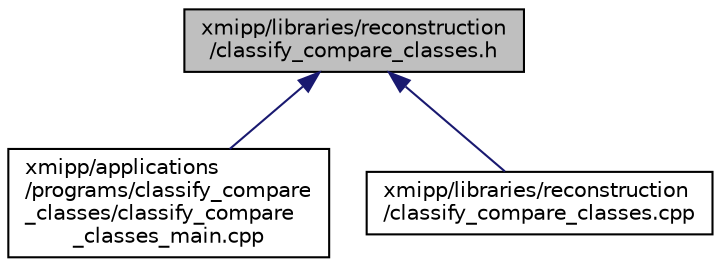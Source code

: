 digraph "xmipp/libraries/reconstruction/classify_compare_classes.h"
{
  edge [fontname="Helvetica",fontsize="10",labelfontname="Helvetica",labelfontsize="10"];
  node [fontname="Helvetica",fontsize="10",shape=record];
  Node82 [label="xmipp/libraries/reconstruction\l/classify_compare_classes.h",height=0.2,width=0.4,color="black", fillcolor="grey75", style="filled", fontcolor="black"];
  Node82 -> Node83 [dir="back",color="midnightblue",fontsize="10",style="solid",fontname="Helvetica"];
  Node83 [label="xmipp/applications\l/programs/classify_compare\l_classes/classify_compare\l_classes_main.cpp",height=0.2,width=0.4,color="black", fillcolor="white", style="filled",URL="$classify__compare__classes__main_8cpp.html"];
  Node82 -> Node84 [dir="back",color="midnightblue",fontsize="10",style="solid",fontname="Helvetica"];
  Node84 [label="xmipp/libraries/reconstruction\l/classify_compare_classes.cpp",height=0.2,width=0.4,color="black", fillcolor="white", style="filled",URL="$classify__compare__classes_8cpp.html"];
}
